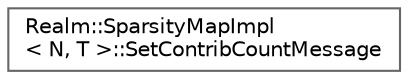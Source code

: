 digraph "Graphical Class Hierarchy"
{
 // LATEX_PDF_SIZE
  bgcolor="transparent";
  edge [fontname=Helvetica,fontsize=10,labelfontname=Helvetica,labelfontsize=10];
  node [fontname=Helvetica,fontsize=10,shape=box,height=0.2,width=0.4];
  rankdir="LR";
  Node0 [id="Node000000",label="Realm::SparsityMapImpl\l\< N, T \>::SetContribCountMessage",height=0.2,width=0.4,color="grey40", fillcolor="white", style="filled",URL="$structRealm_1_1SparsityMapImpl_1_1SetContribCountMessage.html",tooltip=" "];
}
